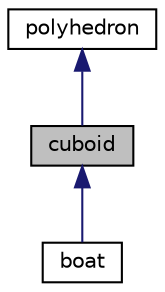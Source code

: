digraph "cuboid"
{
  edge [fontname="Helvetica",fontsize="10",labelfontname="Helvetica",labelfontsize="10"];
  node [fontname="Helvetica",fontsize="10",shape=record];
  Node0 [label="cuboid",height=0.2,width=0.4,color="black", fillcolor="grey75", style="filled", fontcolor="black"];
  Node1 -> Node0 [dir="back",color="midnightblue",fontsize="10",style="solid",fontname="Helvetica"];
  Node1 [label="polyhedron",height=0.2,width=0.4,color="black", fillcolor="white", style="filled",URL="$classpolyhedron.html",tooltip="wieloscian pola: api - wskaznik do api Draw3D id - id figury do modyfikacji angle_x,y,z - katy wzgledem globalnego ukladu pos - przesuniecie "];
  Node0 -> Node2 [dir="back",color="midnightblue",fontsize="10",style="solid",fontname="Helvetica"];
  Node2 [label="boat",height=0.2,width=0.4,color="black", fillcolor="white", style="filled",URL="$classboat.html",tooltip="klasa drona "];
}
